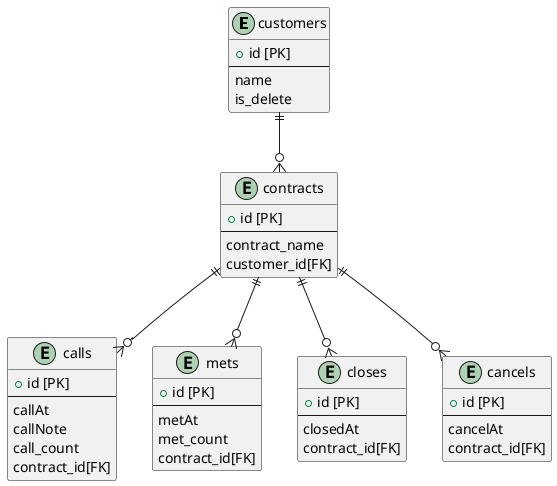 @startuml
'10_アンチパターン5

entity customers {
  + id [PK]
  --
  name
  is_delete
}

entity contracts {
  + id [PK]
  --
  contract_name
  customer_id[FK]
}

entity calls {
  + id [PK]
  --
  callAt
  callNote
  call_count
  contract_id[FK]
}

entity mets {
  + id [PK]
  --
  metAt
  met_count
  contract_id[FK]
}

entity closes {
  + id [PK]
  --
  closedAt
  contract_id[FK]
}

entity cancels {
  + id [PK]
  --
  cancelAt
  contract_id[FK]
}

customers          ||--o{ contracts
contracts          ||--o{ calls
contracts          ||--o{ mets
contracts          ||--o{ closes
contracts          ||--o{ cancels


@enduml